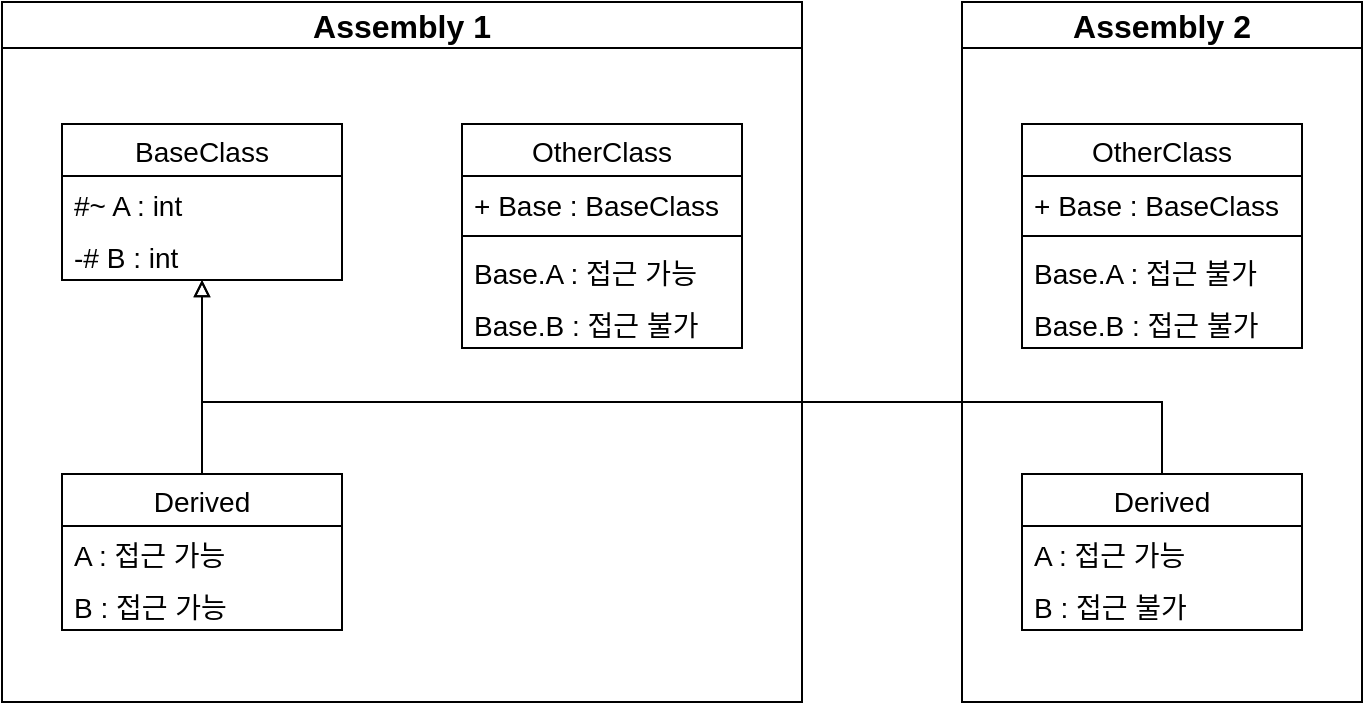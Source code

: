 <mxfile version="20.8.16" type="device" pages="2"><diagram name="페이지-1" id="iGq9J545IniMCM_MKN0K"><mxGraphModel dx="2058" dy="1188" grid="1" gridSize="10" guides="1" tooltips="1" connect="1" arrows="1" fold="1" page="1" pageScale="1" pageWidth="827" pageHeight="1169" math="0" shadow="0"><root><mxCell id="0"/><mxCell id="1" parent="0"/><mxCell id="c1CKfX86rpfkfFHDHgLh-1" value="Assembly 1" style="swimlane;whiteSpace=wrap;html=1;fontSize=16;" vertex="1" parent="1"><mxGeometry x="160" y="320" width="400" height="350" as="geometry"/></mxCell><mxCell id="c1CKfX86rpfkfFHDHgLh-2" value="BaseClass" style="swimlane;fontStyle=0;childLayout=stackLayout;horizontal=1;startSize=26;fillColor=none;horizontalStack=0;resizeParent=1;resizeParentMax=0;resizeLast=0;collapsible=1;marginBottom=0;fontSize=14;" vertex="1" parent="c1CKfX86rpfkfFHDHgLh-1"><mxGeometry x="30" y="61" width="140" height="78" as="geometry"/></mxCell><mxCell id="c1CKfX86rpfkfFHDHgLh-3" value="#~ A : int" style="text;strokeColor=none;fillColor=none;align=left;verticalAlign=top;spacingLeft=4;spacingRight=4;overflow=hidden;rotatable=0;points=[[0,0.5],[1,0.5]];portConstraint=eastwest;fontSize=14;" vertex="1" parent="c1CKfX86rpfkfFHDHgLh-2"><mxGeometry y="26" width="140" height="26" as="geometry"/></mxCell><mxCell id="c1CKfX86rpfkfFHDHgLh-6" value="-# B : int" style="text;strokeColor=none;fillColor=none;align=left;verticalAlign=top;spacingLeft=4;spacingRight=4;overflow=hidden;rotatable=0;points=[[0,0.5],[1,0.5]];portConstraint=eastwest;fontSize=14;" vertex="1" parent="c1CKfX86rpfkfFHDHgLh-2"><mxGeometry y="52" width="140" height="26" as="geometry"/></mxCell><mxCell id="_FZkU8hfrAOaV6OH7jls-4" style="edgeStyle=orthogonalEdgeStyle;rounded=0;orthogonalLoop=1;jettySize=auto;html=1;exitX=0.5;exitY=0;exitDx=0;exitDy=0;fontSize=14;endArrow=block;endFill=0;" edge="1" parent="c1CKfX86rpfkfFHDHgLh-1" source="_FZkU8hfrAOaV6OH7jls-1" target="c1CKfX86rpfkfFHDHgLh-2"><mxGeometry relative="1" as="geometry"/></mxCell><mxCell id="_FZkU8hfrAOaV6OH7jls-1" value="Derived" style="swimlane;fontStyle=0;childLayout=stackLayout;horizontal=1;startSize=26;fillColor=none;horizontalStack=0;resizeParent=1;resizeParentMax=0;resizeLast=0;collapsible=1;marginBottom=0;fontSize=14;" vertex="1" parent="c1CKfX86rpfkfFHDHgLh-1"><mxGeometry x="30" y="236" width="140" height="78" as="geometry"/></mxCell><mxCell id="_FZkU8hfrAOaV6OH7jls-2" value="A : 접근 가능" style="text;strokeColor=none;fillColor=none;align=left;verticalAlign=top;spacingLeft=4;spacingRight=4;overflow=hidden;rotatable=0;points=[[0,0.5],[1,0.5]];portConstraint=eastwest;fontSize=14;" vertex="1" parent="_FZkU8hfrAOaV6OH7jls-1"><mxGeometry y="26" width="140" height="26" as="geometry"/></mxCell><mxCell id="_FZkU8hfrAOaV6OH7jls-3" value="B : 접근 가능" style="text;strokeColor=none;fillColor=none;align=left;verticalAlign=top;spacingLeft=4;spacingRight=4;overflow=hidden;rotatable=0;points=[[0,0.5],[1,0.5]];portConstraint=eastwest;fontSize=14;" vertex="1" parent="_FZkU8hfrAOaV6OH7jls-1"><mxGeometry y="52" width="140" height="26" as="geometry"/></mxCell><mxCell id="_FZkU8hfrAOaV6OH7jls-5" value="OtherClass" style="swimlane;fontStyle=0;childLayout=stackLayout;horizontal=1;startSize=26;fillColor=none;horizontalStack=0;resizeParent=1;resizeParentMax=0;resizeLast=0;collapsible=1;marginBottom=0;fontSize=14;" vertex="1" parent="c1CKfX86rpfkfFHDHgLh-1"><mxGeometry x="230" y="61" width="140" height="112" as="geometry"/></mxCell><mxCell id="_FZkU8hfrAOaV6OH7jls-6" value="+ Base : BaseClass" style="text;strokeColor=none;fillColor=none;align=left;verticalAlign=top;spacingLeft=4;spacingRight=4;overflow=hidden;rotatable=0;points=[[0,0.5],[1,0.5]];portConstraint=eastwest;fontSize=14;" vertex="1" parent="_FZkU8hfrAOaV6OH7jls-5"><mxGeometry y="26" width="140" height="26" as="geometry"/></mxCell><mxCell id="_FZkU8hfrAOaV6OH7jls-9" value="" style="line;strokeWidth=1;fillColor=none;align=left;verticalAlign=middle;spacingTop=-1;spacingLeft=3;spacingRight=3;rotatable=0;labelPosition=right;points=[];portConstraint=eastwest;strokeColor=inherit;fontSize=16;" vertex="1" parent="_FZkU8hfrAOaV6OH7jls-5"><mxGeometry y="52" width="140" height="8" as="geometry"/></mxCell><mxCell id="_FZkU8hfrAOaV6OH7jls-7" value="Base.A : 접근 가능" style="text;strokeColor=none;fillColor=none;align=left;verticalAlign=top;spacingLeft=4;spacingRight=4;overflow=hidden;rotatable=0;points=[[0,0.5],[1,0.5]];portConstraint=eastwest;fontSize=14;" vertex="1" parent="_FZkU8hfrAOaV6OH7jls-5"><mxGeometry y="60" width="140" height="26" as="geometry"/></mxCell><mxCell id="_FZkU8hfrAOaV6OH7jls-8" value="Base.B : 접근 불가" style="text;strokeColor=none;fillColor=none;align=left;verticalAlign=top;spacingLeft=4;spacingRight=4;overflow=hidden;rotatable=0;points=[[0,0.5],[1,0.5]];portConstraint=eastwest;fontSize=14;" vertex="1" parent="_FZkU8hfrAOaV6OH7jls-5"><mxGeometry y="86" width="140" height="26" as="geometry"/></mxCell><mxCell id="_FZkU8hfrAOaV6OH7jls-10" value="Assembly 2" style="swimlane;whiteSpace=wrap;html=1;fontSize=16;" vertex="1" parent="1"><mxGeometry x="640" y="320" width="200" height="350" as="geometry"/></mxCell><mxCell id="_FZkU8hfrAOaV6OH7jls-15" value="Derived" style="swimlane;fontStyle=0;childLayout=stackLayout;horizontal=1;startSize=26;fillColor=none;horizontalStack=0;resizeParent=1;resizeParentMax=0;resizeLast=0;collapsible=1;marginBottom=0;fontSize=14;" vertex="1" parent="_FZkU8hfrAOaV6OH7jls-10"><mxGeometry x="30" y="236" width="140" height="78" as="geometry"/></mxCell><mxCell id="_FZkU8hfrAOaV6OH7jls-16" value="A : 접근 가능" style="text;strokeColor=none;fillColor=none;align=left;verticalAlign=top;spacingLeft=4;spacingRight=4;overflow=hidden;rotatable=0;points=[[0,0.5],[1,0.5]];portConstraint=eastwest;fontSize=14;" vertex="1" parent="_FZkU8hfrAOaV6OH7jls-15"><mxGeometry y="26" width="140" height="26" as="geometry"/></mxCell><mxCell id="_FZkU8hfrAOaV6OH7jls-17" value="B : 접근 불가" style="text;strokeColor=none;fillColor=none;align=left;verticalAlign=top;spacingLeft=4;spacingRight=4;overflow=hidden;rotatable=0;points=[[0,0.5],[1,0.5]];portConstraint=eastwest;fontSize=14;" vertex="1" parent="_FZkU8hfrAOaV6OH7jls-15"><mxGeometry y="52" width="140" height="26" as="geometry"/></mxCell><mxCell id="_FZkU8hfrAOaV6OH7jls-23" value="OtherClass" style="swimlane;fontStyle=0;childLayout=stackLayout;horizontal=1;startSize=26;fillColor=none;horizontalStack=0;resizeParent=1;resizeParentMax=0;resizeLast=0;collapsible=1;marginBottom=0;fontSize=14;" vertex="1" parent="_FZkU8hfrAOaV6OH7jls-10"><mxGeometry x="30" y="61" width="140" height="112" as="geometry"/></mxCell><mxCell id="_FZkU8hfrAOaV6OH7jls-24" value="+ Base : BaseClass" style="text;strokeColor=none;fillColor=none;align=left;verticalAlign=top;spacingLeft=4;spacingRight=4;overflow=hidden;rotatable=0;points=[[0,0.5],[1,0.5]];portConstraint=eastwest;fontSize=14;" vertex="1" parent="_FZkU8hfrAOaV6OH7jls-23"><mxGeometry y="26" width="140" height="26" as="geometry"/></mxCell><mxCell id="_FZkU8hfrAOaV6OH7jls-25" value="" style="line;strokeWidth=1;fillColor=none;align=left;verticalAlign=middle;spacingTop=-1;spacingLeft=3;spacingRight=3;rotatable=0;labelPosition=right;points=[];portConstraint=eastwest;strokeColor=inherit;fontSize=16;" vertex="1" parent="_FZkU8hfrAOaV6OH7jls-23"><mxGeometry y="52" width="140" height="8" as="geometry"/></mxCell><mxCell id="_FZkU8hfrAOaV6OH7jls-26" value="Base.A : 접근 불가" style="text;strokeColor=none;fillColor=none;align=left;verticalAlign=top;spacingLeft=4;spacingRight=4;overflow=hidden;rotatable=0;points=[[0,0.5],[1,0.5]];portConstraint=eastwest;fontSize=14;" vertex="1" parent="_FZkU8hfrAOaV6OH7jls-23"><mxGeometry y="60" width="140" height="26" as="geometry"/></mxCell><mxCell id="_FZkU8hfrAOaV6OH7jls-27" value="Base.B : 접근 불가" style="text;strokeColor=none;fillColor=none;align=left;verticalAlign=top;spacingLeft=4;spacingRight=4;overflow=hidden;rotatable=0;points=[[0,0.5],[1,0.5]];portConstraint=eastwest;fontSize=14;" vertex="1" parent="_FZkU8hfrAOaV6OH7jls-23"><mxGeometry y="86" width="140" height="26" as="geometry"/></mxCell><mxCell id="_FZkU8hfrAOaV6OH7jls-14" style="edgeStyle=orthogonalEdgeStyle;rounded=0;orthogonalLoop=1;jettySize=auto;html=1;exitX=0.5;exitY=0;exitDx=0;exitDy=0;fontSize=14;endArrow=block;endFill=0;" edge="1" parent="1" source="_FZkU8hfrAOaV6OH7jls-15" target="c1CKfX86rpfkfFHDHgLh-2"><mxGeometry relative="1" as="geometry"><mxPoint x="740" y="459" as="targetPoint"/><Array as="points"><mxPoint x="740" y="520"/><mxPoint x="260" y="520"/></Array></mxGeometry></mxCell></root></mxGraphModel></diagram><diagram id="BQwV6magvOTDlZP4DkIf" name="페이지-2"><mxGraphModel dx="2058" dy="1188" grid="1" gridSize="10" guides="1" tooltips="1" connect="1" arrows="1" fold="1" page="1" pageScale="1" pageWidth="827" pageHeight="1169" math="0" shadow="0"><root><mxCell id="0"/><mxCell id="1" parent="0"/><mxCell id="umLM1Sg0mfyBVFf0CK7g-1" value="Assembly 1" style="swimlane;whiteSpace=wrap;html=1;fontSize=16;" vertex="1" parent="1"><mxGeometry x="170" y="740" width="200" height="200" as="geometry"/></mxCell><mxCell id="umLM1Sg0mfyBVFf0CK7g-2" value="Base class" style="swimlane;fontStyle=0;childLayout=stackLayout;horizontal=1;startSize=26;fillColor=none;horizontalStack=0;resizeParent=1;resizeParentMax=0;resizeLast=0;collapsible=1;marginBottom=0;fontSize=16;" vertex="1" parent="umLM1Sg0mfyBVFf0CK7g-1"><mxGeometry x="30" y="61" width="140" height="78" as="geometry"/></mxCell><mxCell id="umLM1Sg0mfyBVFf0CK7g-3" value="#~ A: int" style="text;strokeColor=none;fillColor=none;align=left;verticalAlign=top;spacingLeft=4;spacingRight=4;overflow=hidden;rotatable=0;points=[[0,0.5],[1,0.5]];portConstraint=eastwest;fontSize=16;" vertex="1" parent="umLM1Sg0mfyBVFf0CK7g-2"><mxGeometry y="26" width="140" height="26" as="geometry"/></mxCell><mxCell id="umLM1Sg0mfyBVFf0CK7g-4" value="-# B: int" style="text;strokeColor=none;fillColor=none;align=left;verticalAlign=top;spacingLeft=4;spacingRight=4;overflow=hidden;rotatable=0;points=[[0,0.5],[1,0.5]];portConstraint=eastwest;fontSize=16;" vertex="1" parent="umLM1Sg0mfyBVFf0CK7g-2"><mxGeometry y="52" width="140" height="26" as="geometry"/></mxCell><mxCell id="umLM1Sg0mfyBVFf0CK7g-5" value="Assembly 1" style="swimlane;whiteSpace=wrap;html=1;fontSize=16;" vertex="1" parent="1"><mxGeometry x="480" y="740" width="200" height="200" as="geometry"/></mxCell><mxCell id="umLM1Sg0mfyBVFf0CK7g-6" value="Base class" style="swimlane;fontStyle=0;childLayout=stackLayout;horizontal=1;startSize=26;fillColor=none;horizontalStack=0;resizeParent=1;resizeParentMax=0;resizeLast=0;collapsible=1;marginBottom=0;fontSize=16;" vertex="1" parent="umLM1Sg0mfyBVFf0CK7g-5"><mxGeometry x="30" y="61" width="140" height="78" as="geometry"/></mxCell><mxCell id="umLM1Sg0mfyBVFf0CK7g-7" value="#~ A: int" style="text;strokeColor=none;fillColor=none;align=left;verticalAlign=top;spacingLeft=4;spacingRight=4;overflow=hidden;rotatable=0;points=[[0,0.5],[1,0.5]];portConstraint=eastwest;fontSize=16;" vertex="1" parent="umLM1Sg0mfyBVFf0CK7g-6"><mxGeometry y="26" width="140" height="26" as="geometry"/></mxCell><mxCell id="umLM1Sg0mfyBVFf0CK7g-8" value="-# B: int" style="text;strokeColor=none;fillColor=none;align=left;verticalAlign=top;spacingLeft=4;spacingRight=4;overflow=hidden;rotatable=0;points=[[0,0.5],[1,0.5]];portConstraint=eastwest;fontSize=16;" vertex="1" parent="umLM1Sg0mfyBVFf0CK7g-6"><mxGeometry y="52" width="140" height="26" as="geometry"/></mxCell></root></mxGraphModel></diagram></mxfile>